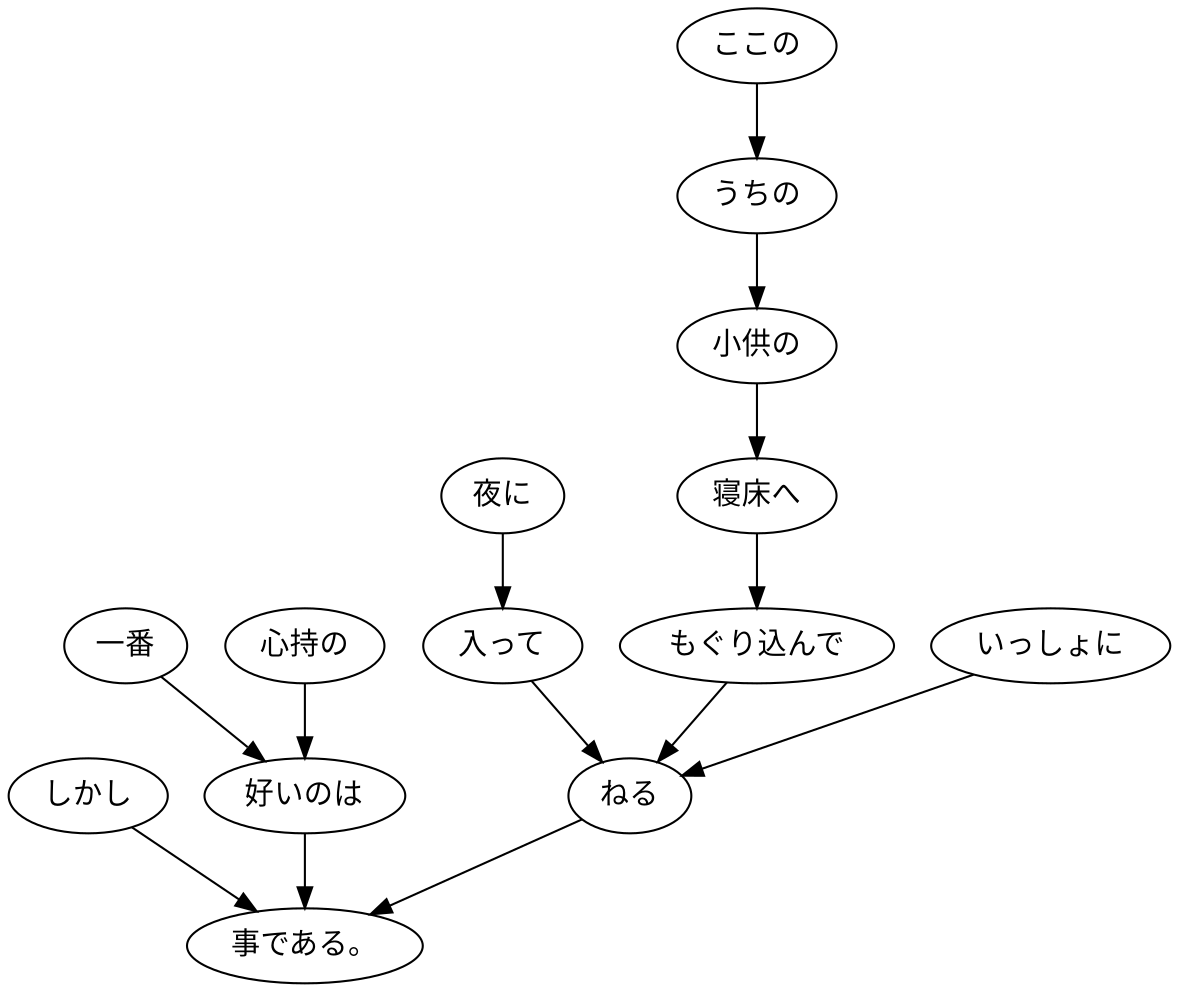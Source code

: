digraph graph93 {
	node0 [label="しかし"];
	node1 [label="一番"];
	node2 [label="心持の"];
	node3 [label="好いのは"];
	node4 [label="夜に"];
	node5 [label="入って"];
	node6 [label="ここの"];
	node7 [label="うちの"];
	node8 [label="小供の"];
	node9 [label="寝床へ"];
	node10 [label="もぐり込んで"];
	node11 [label="いっしょに"];
	node12 [label="ねる"];
	node13 [label="事である。"];
	node0 -> node13;
	node1 -> node3;
	node2 -> node3;
	node3 -> node13;
	node4 -> node5;
	node5 -> node12;
	node6 -> node7;
	node7 -> node8;
	node8 -> node9;
	node9 -> node10;
	node10 -> node12;
	node11 -> node12;
	node12 -> node13;
}
